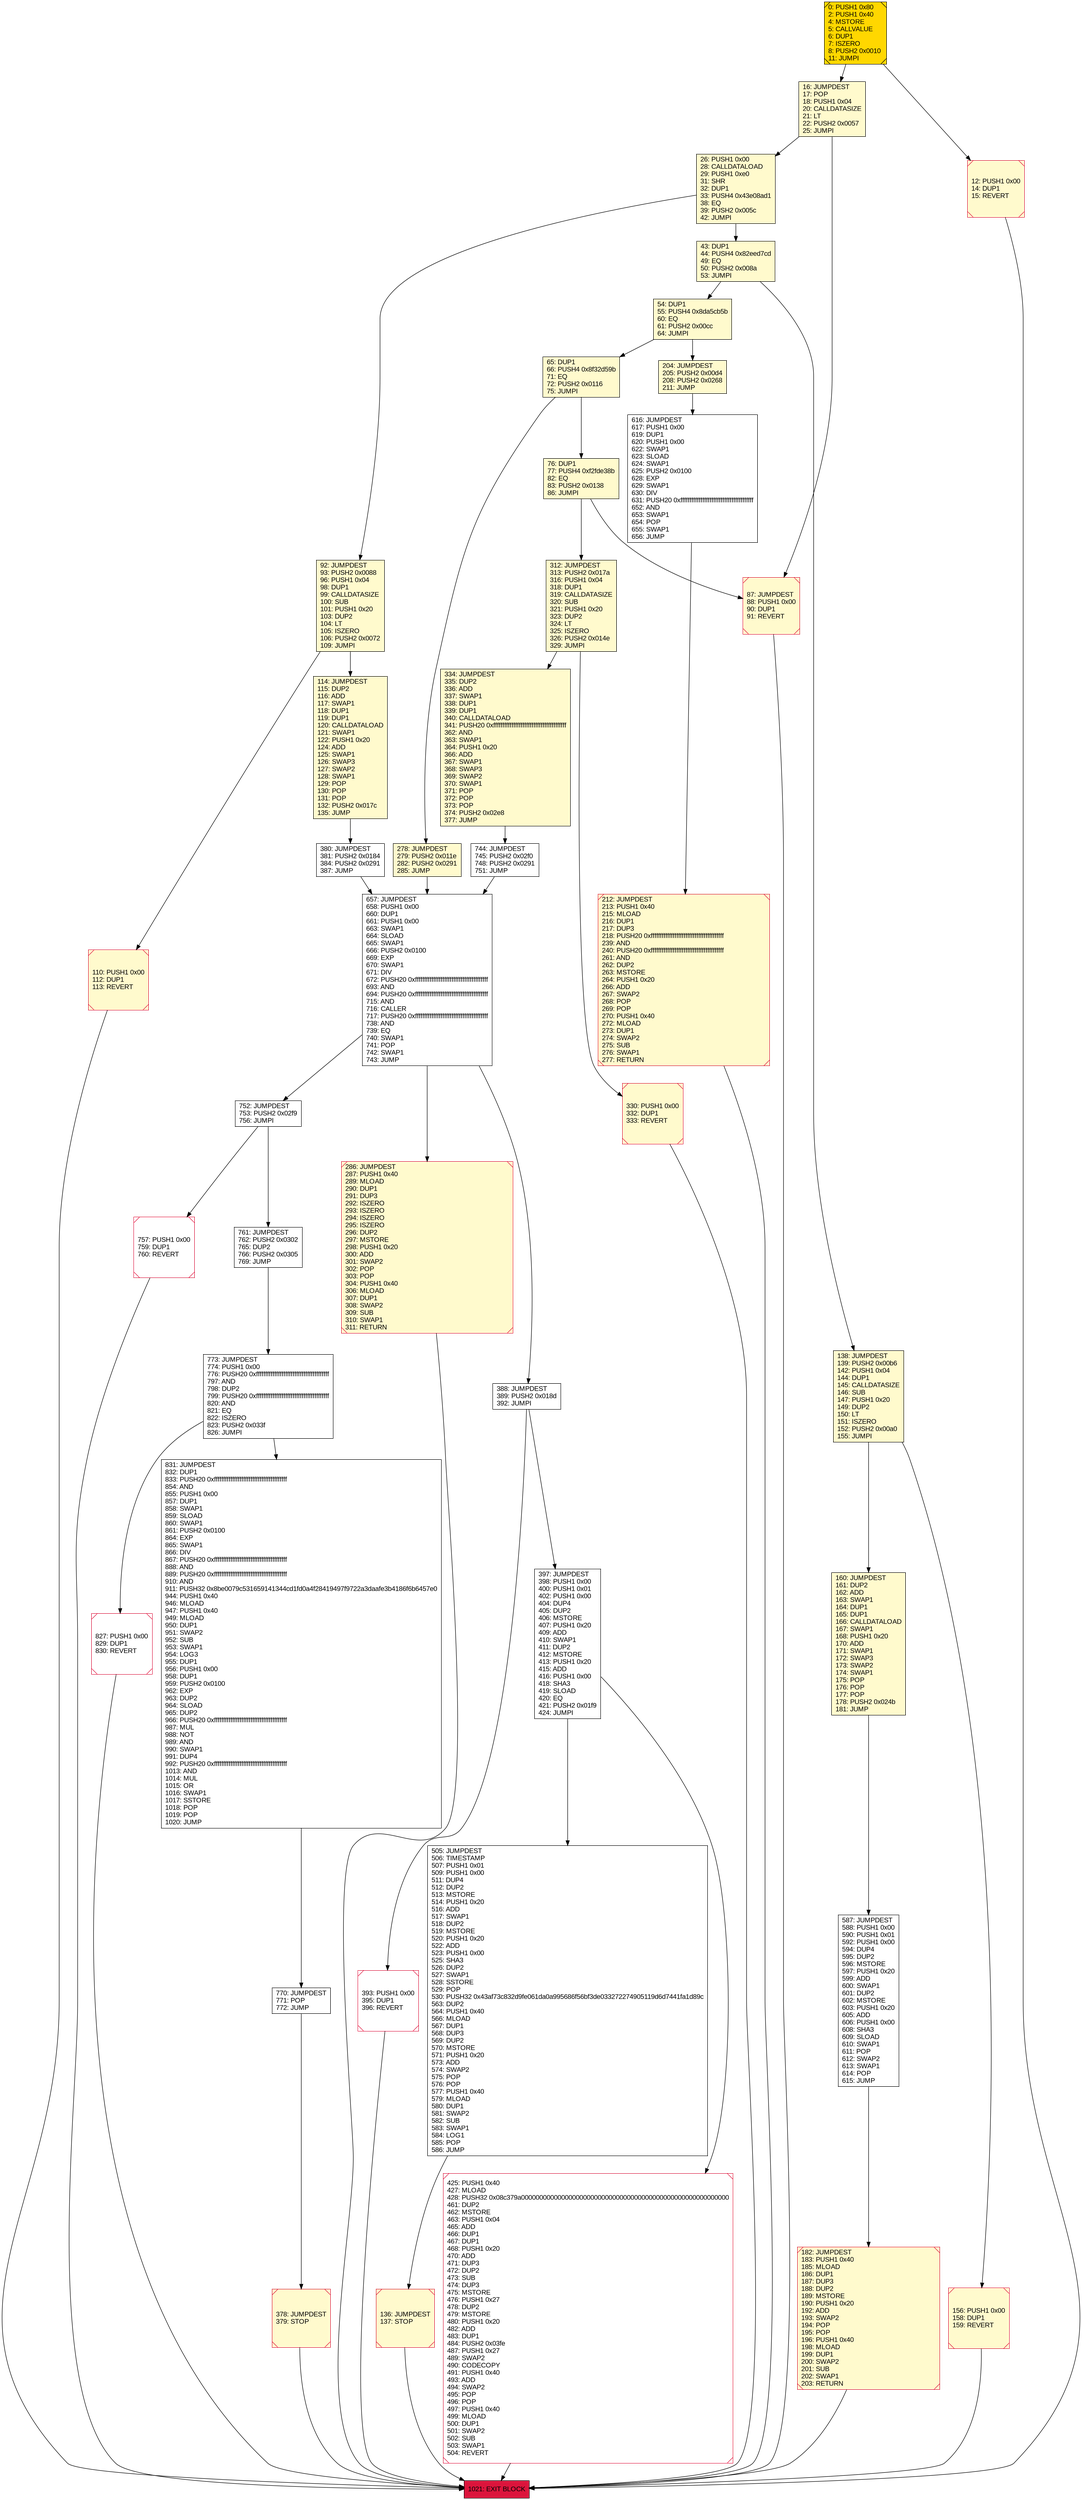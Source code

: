 digraph G {
bgcolor=transparent rankdir=UD;
node [shape=box style=filled color=black fillcolor=white fontname=arial fontcolor=black];
278 [label="278: JUMPDEST\l279: PUSH2 0x011e\l282: PUSH2 0x0291\l285: JUMP\l" fillcolor=lemonchiffon ];
397 [label="397: JUMPDEST\l398: PUSH1 0x00\l400: PUSH1 0x01\l402: PUSH1 0x00\l404: DUP4\l405: DUP2\l406: MSTORE\l407: PUSH1 0x20\l409: ADD\l410: SWAP1\l411: DUP2\l412: MSTORE\l413: PUSH1 0x20\l415: ADD\l416: PUSH1 0x00\l418: SHA3\l419: SLOAD\l420: EQ\l421: PUSH2 0x01f9\l424: JUMPI\l" ];
182 [label="182: JUMPDEST\l183: PUSH1 0x40\l185: MLOAD\l186: DUP1\l187: DUP3\l188: DUP2\l189: MSTORE\l190: PUSH1 0x20\l192: ADD\l193: SWAP2\l194: POP\l195: POP\l196: PUSH1 0x40\l198: MLOAD\l199: DUP1\l200: SWAP2\l201: SUB\l202: SWAP1\l203: RETURN\l" fillcolor=lemonchiffon shape=Msquare color=crimson ];
587 [label="587: JUMPDEST\l588: PUSH1 0x00\l590: PUSH1 0x01\l592: PUSH1 0x00\l594: DUP4\l595: DUP2\l596: MSTORE\l597: PUSH1 0x20\l599: ADD\l600: SWAP1\l601: DUP2\l602: MSTORE\l603: PUSH1 0x20\l605: ADD\l606: PUSH1 0x00\l608: SHA3\l609: SLOAD\l610: SWAP1\l611: POP\l612: SWAP2\l613: SWAP1\l614: POP\l615: JUMP\l" ];
212 [label="212: JUMPDEST\l213: PUSH1 0x40\l215: MLOAD\l216: DUP1\l217: DUP3\l218: PUSH20 0xffffffffffffffffffffffffffffffffffffffff\l239: AND\l240: PUSH20 0xffffffffffffffffffffffffffffffffffffffff\l261: AND\l262: DUP2\l263: MSTORE\l264: PUSH1 0x20\l266: ADD\l267: SWAP2\l268: POP\l269: POP\l270: PUSH1 0x40\l272: MLOAD\l273: DUP1\l274: SWAP2\l275: SUB\l276: SWAP1\l277: RETURN\l" fillcolor=lemonchiffon shape=Msquare color=crimson ];
773 [label="773: JUMPDEST\l774: PUSH1 0x00\l776: PUSH20 0xffffffffffffffffffffffffffffffffffffffff\l797: AND\l798: DUP2\l799: PUSH20 0xffffffffffffffffffffffffffffffffffffffff\l820: AND\l821: EQ\l822: ISZERO\l823: PUSH2 0x033f\l826: JUMPI\l" ];
831 [label="831: JUMPDEST\l832: DUP1\l833: PUSH20 0xffffffffffffffffffffffffffffffffffffffff\l854: AND\l855: PUSH1 0x00\l857: DUP1\l858: SWAP1\l859: SLOAD\l860: SWAP1\l861: PUSH2 0x0100\l864: EXP\l865: SWAP1\l866: DIV\l867: PUSH20 0xffffffffffffffffffffffffffffffffffffffff\l888: AND\l889: PUSH20 0xffffffffffffffffffffffffffffffffffffffff\l910: AND\l911: PUSH32 0x8be0079c531659141344cd1fd0a4f28419497f9722a3daafe3b4186f6b6457e0\l944: PUSH1 0x40\l946: MLOAD\l947: PUSH1 0x40\l949: MLOAD\l950: DUP1\l951: SWAP2\l952: SUB\l953: SWAP1\l954: LOG3\l955: DUP1\l956: PUSH1 0x00\l958: DUP1\l959: PUSH2 0x0100\l962: EXP\l963: DUP2\l964: SLOAD\l965: DUP2\l966: PUSH20 0xffffffffffffffffffffffffffffffffffffffff\l987: MUL\l988: NOT\l989: AND\l990: SWAP1\l991: DUP4\l992: PUSH20 0xffffffffffffffffffffffffffffffffffffffff\l1013: AND\l1014: MUL\l1015: OR\l1016: SWAP1\l1017: SSTORE\l1018: POP\l1019: POP\l1020: JUMP\l" ];
110 [label="110: PUSH1 0x00\l112: DUP1\l113: REVERT\l" fillcolor=lemonchiffon shape=Msquare color=crimson ];
425 [label="425: PUSH1 0x40\l427: MLOAD\l428: PUSH32 0x08c379a000000000000000000000000000000000000000000000000000000000\l461: DUP2\l462: MSTORE\l463: PUSH1 0x04\l465: ADD\l466: DUP1\l467: DUP1\l468: PUSH1 0x20\l470: ADD\l471: DUP3\l472: DUP2\l473: SUB\l474: DUP3\l475: MSTORE\l476: PUSH1 0x27\l478: DUP2\l479: MSTORE\l480: PUSH1 0x20\l482: ADD\l483: DUP1\l484: PUSH2 0x03fe\l487: PUSH1 0x27\l489: SWAP2\l490: CODECOPY\l491: PUSH1 0x40\l493: ADD\l494: SWAP2\l495: POP\l496: POP\l497: PUSH1 0x40\l499: MLOAD\l500: DUP1\l501: SWAP2\l502: SUB\l503: SWAP1\l504: REVERT\l" shape=Msquare color=crimson ];
138 [label="138: JUMPDEST\l139: PUSH2 0x00b6\l142: PUSH1 0x04\l144: DUP1\l145: CALLDATASIZE\l146: SUB\l147: PUSH1 0x20\l149: DUP2\l150: LT\l151: ISZERO\l152: PUSH2 0x00a0\l155: JUMPI\l" fillcolor=lemonchiffon ];
76 [label="76: DUP1\l77: PUSH4 0xf2fde38b\l82: EQ\l83: PUSH2 0x0138\l86: JUMPI\l" fillcolor=lemonchiffon ];
87 [label="87: JUMPDEST\l88: PUSH1 0x00\l90: DUP1\l91: REVERT\l" fillcolor=lemonchiffon shape=Msquare color=crimson ];
757 [label="757: PUSH1 0x00\l759: DUP1\l760: REVERT\l" shape=Msquare color=crimson ];
744 [label="744: JUMPDEST\l745: PUSH2 0x02f0\l748: PUSH2 0x0291\l751: JUMP\l" ];
92 [label="92: JUMPDEST\l93: PUSH2 0x0088\l96: PUSH1 0x04\l98: DUP1\l99: CALLDATASIZE\l100: SUB\l101: PUSH1 0x20\l103: DUP2\l104: LT\l105: ISZERO\l106: PUSH2 0x0072\l109: JUMPI\l" fillcolor=lemonchiffon ];
0 [label="0: PUSH1 0x80\l2: PUSH1 0x40\l4: MSTORE\l5: CALLVALUE\l6: DUP1\l7: ISZERO\l8: PUSH2 0x0010\l11: JUMPI\l" fillcolor=lemonchiffon shape=Msquare fillcolor=gold ];
65 [label="65: DUP1\l66: PUSH4 0x8f32d59b\l71: EQ\l72: PUSH2 0x0116\l75: JUMPI\l" fillcolor=lemonchiffon ];
827 [label="827: PUSH1 0x00\l829: DUP1\l830: REVERT\l" shape=Msquare color=crimson ];
114 [label="114: JUMPDEST\l115: DUP2\l116: ADD\l117: SWAP1\l118: DUP1\l119: DUP1\l120: CALLDATALOAD\l121: SWAP1\l122: PUSH1 0x20\l124: ADD\l125: SWAP1\l126: SWAP3\l127: SWAP2\l128: SWAP1\l129: POP\l130: POP\l131: POP\l132: PUSH2 0x017c\l135: JUMP\l" fillcolor=lemonchiffon ];
136 [label="136: JUMPDEST\l137: STOP\l" fillcolor=lemonchiffon shape=Msquare color=crimson ];
204 [label="204: JUMPDEST\l205: PUSH2 0x00d4\l208: PUSH2 0x0268\l211: JUMP\l" fillcolor=lemonchiffon ];
160 [label="160: JUMPDEST\l161: DUP2\l162: ADD\l163: SWAP1\l164: DUP1\l165: DUP1\l166: CALLDATALOAD\l167: SWAP1\l168: PUSH1 0x20\l170: ADD\l171: SWAP1\l172: SWAP3\l173: SWAP2\l174: SWAP1\l175: POP\l176: POP\l177: POP\l178: PUSH2 0x024b\l181: JUMP\l" fillcolor=lemonchiffon ];
752 [label="752: JUMPDEST\l753: PUSH2 0x02f9\l756: JUMPI\l" ];
334 [label="334: JUMPDEST\l335: DUP2\l336: ADD\l337: SWAP1\l338: DUP1\l339: DUP1\l340: CALLDATALOAD\l341: PUSH20 0xffffffffffffffffffffffffffffffffffffffff\l362: AND\l363: SWAP1\l364: PUSH1 0x20\l366: ADD\l367: SWAP1\l368: SWAP3\l369: SWAP2\l370: SWAP1\l371: POP\l372: POP\l373: POP\l374: PUSH2 0x02e8\l377: JUMP\l" fillcolor=lemonchiffon ];
286 [label="286: JUMPDEST\l287: PUSH1 0x40\l289: MLOAD\l290: DUP1\l291: DUP3\l292: ISZERO\l293: ISZERO\l294: ISZERO\l295: ISZERO\l296: DUP2\l297: MSTORE\l298: PUSH1 0x20\l300: ADD\l301: SWAP2\l302: POP\l303: POP\l304: PUSH1 0x40\l306: MLOAD\l307: DUP1\l308: SWAP2\l309: SUB\l310: SWAP1\l311: RETURN\l" fillcolor=lemonchiffon shape=Msquare color=crimson ];
761 [label="761: JUMPDEST\l762: PUSH2 0x0302\l765: DUP2\l766: PUSH2 0x0305\l769: JUMP\l" ];
26 [label="26: PUSH1 0x00\l28: CALLDATALOAD\l29: PUSH1 0xe0\l31: SHR\l32: DUP1\l33: PUSH4 0x43e08ad1\l38: EQ\l39: PUSH2 0x005c\l42: JUMPI\l" fillcolor=lemonchiffon ];
770 [label="770: JUMPDEST\l771: POP\l772: JUMP\l" ];
16 [label="16: JUMPDEST\l17: POP\l18: PUSH1 0x04\l20: CALLDATASIZE\l21: LT\l22: PUSH2 0x0057\l25: JUMPI\l" fillcolor=lemonchiffon ];
380 [label="380: JUMPDEST\l381: PUSH2 0x0184\l384: PUSH2 0x0291\l387: JUMP\l" ];
393 [label="393: PUSH1 0x00\l395: DUP1\l396: REVERT\l" shape=Msquare color=crimson ];
54 [label="54: DUP1\l55: PUSH4 0x8da5cb5b\l60: EQ\l61: PUSH2 0x00cc\l64: JUMPI\l" fillcolor=lemonchiffon ];
330 [label="330: PUSH1 0x00\l332: DUP1\l333: REVERT\l" fillcolor=lemonchiffon shape=Msquare color=crimson ];
12 [label="12: PUSH1 0x00\l14: DUP1\l15: REVERT\l" fillcolor=lemonchiffon shape=Msquare color=crimson ];
378 [label="378: JUMPDEST\l379: STOP\l" fillcolor=lemonchiffon shape=Msquare color=crimson ];
657 [label="657: JUMPDEST\l658: PUSH1 0x00\l660: DUP1\l661: PUSH1 0x00\l663: SWAP1\l664: SLOAD\l665: SWAP1\l666: PUSH2 0x0100\l669: EXP\l670: SWAP1\l671: DIV\l672: PUSH20 0xffffffffffffffffffffffffffffffffffffffff\l693: AND\l694: PUSH20 0xffffffffffffffffffffffffffffffffffffffff\l715: AND\l716: CALLER\l717: PUSH20 0xffffffffffffffffffffffffffffffffffffffff\l738: AND\l739: EQ\l740: SWAP1\l741: POP\l742: SWAP1\l743: JUMP\l" ];
43 [label="43: DUP1\l44: PUSH4 0x82eed7cd\l49: EQ\l50: PUSH2 0x008a\l53: JUMPI\l" fillcolor=lemonchiffon ];
312 [label="312: JUMPDEST\l313: PUSH2 0x017a\l316: PUSH1 0x04\l318: DUP1\l319: CALLDATASIZE\l320: SUB\l321: PUSH1 0x20\l323: DUP2\l324: LT\l325: ISZERO\l326: PUSH2 0x014e\l329: JUMPI\l" fillcolor=lemonchiffon ];
616 [label="616: JUMPDEST\l617: PUSH1 0x00\l619: DUP1\l620: PUSH1 0x00\l622: SWAP1\l623: SLOAD\l624: SWAP1\l625: PUSH2 0x0100\l628: EXP\l629: SWAP1\l630: DIV\l631: PUSH20 0xffffffffffffffffffffffffffffffffffffffff\l652: AND\l653: SWAP1\l654: POP\l655: SWAP1\l656: JUMP\l" ];
505 [label="505: JUMPDEST\l506: TIMESTAMP\l507: PUSH1 0x01\l509: PUSH1 0x00\l511: DUP4\l512: DUP2\l513: MSTORE\l514: PUSH1 0x20\l516: ADD\l517: SWAP1\l518: DUP2\l519: MSTORE\l520: PUSH1 0x20\l522: ADD\l523: PUSH1 0x00\l525: SHA3\l526: DUP2\l527: SWAP1\l528: SSTORE\l529: POP\l530: PUSH32 0x43af73c832d9fe061da0a995686f56bf3de033272274905119d6d7441fa1d89c\l563: DUP2\l564: PUSH1 0x40\l566: MLOAD\l567: DUP1\l568: DUP3\l569: DUP2\l570: MSTORE\l571: PUSH1 0x20\l573: ADD\l574: SWAP2\l575: POP\l576: POP\l577: PUSH1 0x40\l579: MLOAD\l580: DUP1\l581: SWAP2\l582: SUB\l583: SWAP1\l584: LOG1\l585: POP\l586: JUMP\l" ];
1021 [label="1021: EXIT BLOCK\l" fillcolor=crimson ];
156 [label="156: PUSH1 0x00\l158: DUP1\l159: REVERT\l" fillcolor=lemonchiffon shape=Msquare color=crimson ];
388 [label="388: JUMPDEST\l389: PUSH2 0x018d\l392: JUMPI\l" ];
773 -> 831;
380 -> 657;
65 -> 76;
397 -> 425;
16 -> 26;
657 -> 286;
657 -> 388;
378 -> 1021;
330 -> 1021;
388 -> 393;
92 -> 110;
65 -> 278;
505 -> 136;
757 -> 1021;
76 -> 312;
278 -> 657;
87 -> 1021;
761 -> 773;
657 -> 752;
110 -> 1021;
425 -> 1021;
26 -> 92;
0 -> 12;
114 -> 380;
744 -> 657;
16 -> 87;
156 -> 1021;
76 -> 87;
587 -> 182;
92 -> 114;
752 -> 757;
770 -> 378;
138 -> 160;
12 -> 1021;
312 -> 330;
26 -> 43;
393 -> 1021;
773 -> 827;
160 -> 587;
312 -> 334;
43 -> 54;
286 -> 1021;
43 -> 138;
136 -> 1021;
204 -> 616;
827 -> 1021;
831 -> 770;
138 -> 156;
0 -> 16;
54 -> 65;
54 -> 204;
334 -> 744;
182 -> 1021;
397 -> 505;
212 -> 1021;
388 -> 397;
616 -> 212;
752 -> 761;
}